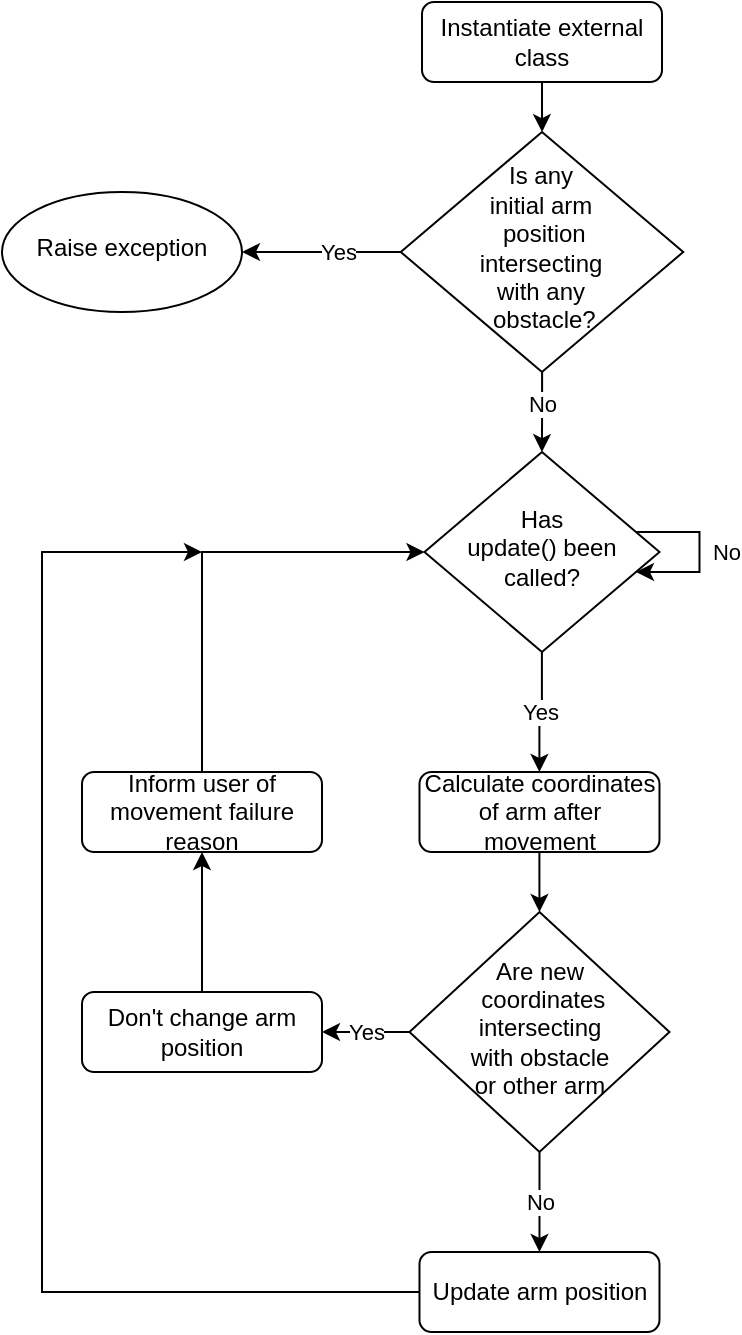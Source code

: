 <mxfile version="20.6.2" type="device"><diagram id="C5RBs43oDa-KdzZeNtuy" name="Page-1"><mxGraphModel dx="2249" dy="1931" grid="1" gridSize="10" guides="1" tooltips="1" connect="1" arrows="1" fold="1" page="1" pageScale="1" pageWidth="827" pageHeight="1169" math="0" shadow="0"><root><mxCell id="WIyWlLk6GJQsqaUBKTNV-0"/><mxCell id="WIyWlLk6GJQsqaUBKTNV-1" parent="WIyWlLk6GJQsqaUBKTNV-0"/><mxCell id="nUijAtok3eBtCH7RRJPz-9" value="" style="edgeStyle=orthogonalEdgeStyle;rounded=0;orthogonalLoop=1;jettySize=auto;html=1;" edge="1" parent="WIyWlLk6GJQsqaUBKTNV-1" source="WIyWlLk6GJQsqaUBKTNV-3" target="nUijAtok3eBtCH7RRJPz-8"><mxGeometry x="-0.023" y="-20" relative="1" as="geometry"><mxPoint x="20" y="20" as="offset"/></mxGeometry></mxCell><mxCell id="WIyWlLk6GJQsqaUBKTNV-3" value="Instantiate external class" style="rounded=1;whiteSpace=wrap;html=1;fontSize=12;glass=0;strokeWidth=1;shadow=0;" parent="WIyWlLk6GJQsqaUBKTNV-1" vertex="1"><mxGeometry x="160" y="-15" width="120" height="40" as="geometry"/></mxCell><mxCell id="nUijAtok3eBtCH7RRJPz-5" value="Yes" style="edgeStyle=orthogonalEdgeStyle;rounded=0;orthogonalLoop=1;jettySize=auto;html=1;" edge="1" parent="WIyWlLk6GJQsqaUBKTNV-1" source="WIyWlLk6GJQsqaUBKTNV-6" target="nUijAtok3eBtCH7RRJPz-21"><mxGeometry relative="1" as="geometry"><mxPoint x="220" y="370" as="targetPoint"/></mxGeometry></mxCell><mxCell id="WIyWlLk6GJQsqaUBKTNV-6" value="Has&lt;br&gt;update() been&lt;br&gt;called?" style="rhombus;whiteSpace=wrap;html=1;shadow=0;fontFamily=Helvetica;fontSize=12;align=center;strokeWidth=1;spacing=6;spacingTop=-4;" parent="WIyWlLk6GJQsqaUBKTNV-1" vertex="1"><mxGeometry x="161.24" y="210" width="117.5" height="100" as="geometry"/></mxCell><mxCell id="nUijAtok3eBtCH7RRJPz-6" value="No" style="edgeStyle=orthogonalEdgeStyle;rounded=0;orthogonalLoop=1;jettySize=auto;html=1;" edge="1" parent="WIyWlLk6GJQsqaUBKTNV-1" source="WIyWlLk6GJQsqaUBKTNV-10" target="WIyWlLk6GJQsqaUBKTNV-11"><mxGeometry relative="1" as="geometry"/></mxCell><mxCell id="nUijAtok3eBtCH7RRJPz-18" value="Yes" style="edgeStyle=orthogonalEdgeStyle;rounded=0;orthogonalLoop=1;jettySize=auto;html=1;" edge="1" parent="WIyWlLk6GJQsqaUBKTNV-1" source="WIyWlLk6GJQsqaUBKTNV-10" target="nUijAtok3eBtCH7RRJPz-17"><mxGeometry relative="1" as="geometry"/></mxCell><mxCell id="WIyWlLk6GJQsqaUBKTNV-10" value="Are new&lt;br&gt;&amp;nbsp;coordinates intersecting &lt;br&gt;with obstacle &lt;br&gt;or other arm" style="rhombus;whiteSpace=wrap;html=1;shadow=0;fontFamily=Helvetica;fontSize=12;align=center;strokeWidth=1;spacing=6;spacingTop=-4;" parent="WIyWlLk6GJQsqaUBKTNV-1" vertex="1"><mxGeometry x="153.74" y="440" width="130" height="120" as="geometry"/></mxCell><mxCell id="nUijAtok3eBtCH7RRJPz-30" style="edgeStyle=orthogonalEdgeStyle;rounded=0;orthogonalLoop=1;jettySize=auto;html=1;" edge="1" parent="WIyWlLk6GJQsqaUBKTNV-1" source="WIyWlLk6GJQsqaUBKTNV-11"><mxGeometry relative="1" as="geometry"><mxPoint x="50" y="260" as="targetPoint"/><Array as="points"><mxPoint x="-30" y="630"/><mxPoint x="-30" y="260"/></Array></mxGeometry></mxCell><mxCell id="WIyWlLk6GJQsqaUBKTNV-11" value="Update arm position" style="rounded=1;whiteSpace=wrap;html=1;fontSize=12;glass=0;strokeWidth=1;shadow=0;" parent="WIyWlLk6GJQsqaUBKTNV-1" vertex="1"><mxGeometry x="158.74" y="610" width="120" height="40" as="geometry"/></mxCell><mxCell id="nUijAtok3eBtCH7RRJPz-7" value="No" style="edgeStyle=orthogonalEdgeStyle;rounded=0;orthogonalLoop=1;jettySize=auto;html=1;" edge="1" parent="WIyWlLk6GJQsqaUBKTNV-1" source="WIyWlLk6GJQsqaUBKTNV-6" target="WIyWlLk6GJQsqaUBKTNV-6"><mxGeometry y="13" relative="1" as="geometry"><mxPoint as="offset"/></mxGeometry></mxCell><mxCell id="nUijAtok3eBtCH7RRJPz-12" value="Yes" style="edgeStyle=orthogonalEdgeStyle;rounded=0;orthogonalLoop=1;jettySize=auto;html=1;" edge="1" parent="WIyWlLk6GJQsqaUBKTNV-1" source="nUijAtok3eBtCH7RRJPz-8" target="nUijAtok3eBtCH7RRJPz-11"><mxGeometry x="-0.215" relative="1" as="geometry"><mxPoint as="offset"/></mxGeometry></mxCell><mxCell id="nUijAtok3eBtCH7RRJPz-14" value="No" style="edgeStyle=orthogonalEdgeStyle;rounded=0;orthogonalLoop=1;jettySize=auto;html=1;" edge="1" parent="WIyWlLk6GJQsqaUBKTNV-1" source="nUijAtok3eBtCH7RRJPz-8" target="WIyWlLk6GJQsqaUBKTNV-6"><mxGeometry x="-0.2" relative="1" as="geometry"><mxPoint as="offset"/></mxGeometry></mxCell><mxCell id="nUijAtok3eBtCH7RRJPz-8" value="Is any &lt;br&gt;initial arm&lt;br&gt;&amp;nbsp;position &lt;br&gt;intersecting &lt;br&gt;with any&lt;br&gt;&amp;nbsp;obstacle?" style="rhombus;whiteSpace=wrap;html=1;shadow=0;fontFamily=Helvetica;fontSize=12;align=center;strokeWidth=1;spacing=6;spacingTop=-4;" vertex="1" parent="WIyWlLk6GJQsqaUBKTNV-1"><mxGeometry x="149.37" y="50" width="141.25" height="120" as="geometry"/></mxCell><mxCell id="nUijAtok3eBtCH7RRJPz-11" value="Raise exception" style="ellipse;whiteSpace=wrap;html=1;shadow=0;strokeWidth=1;spacing=6;spacingTop=-4;" vertex="1" parent="WIyWlLk6GJQsqaUBKTNV-1"><mxGeometry x="-50" y="80" width="120" height="60" as="geometry"/></mxCell><mxCell id="nUijAtok3eBtCH7RRJPz-19" style="edgeStyle=orthogonalEdgeStyle;rounded=0;orthogonalLoop=1;jettySize=auto;html=1;entryX=0;entryY=0.5;entryDx=0;entryDy=0;startArrow=none;exitX=0.5;exitY=0;exitDx=0;exitDy=0;" edge="1" parent="WIyWlLk6GJQsqaUBKTNV-1" source="nUijAtok3eBtCH7RRJPz-24" target="WIyWlLk6GJQsqaUBKTNV-6"><mxGeometry relative="1" as="geometry"><Array as="points"><mxPoint x="50" y="260"/></Array></mxGeometry></mxCell><mxCell id="nUijAtok3eBtCH7RRJPz-27" value="" style="edgeStyle=orthogonalEdgeStyle;rounded=0;orthogonalLoop=1;jettySize=auto;html=1;" edge="1" parent="WIyWlLk6GJQsqaUBKTNV-1" source="nUijAtok3eBtCH7RRJPz-17" target="nUijAtok3eBtCH7RRJPz-24"><mxGeometry relative="1" as="geometry"/></mxCell><mxCell id="nUijAtok3eBtCH7RRJPz-17" value="Don't change arm position" style="rounded=1;whiteSpace=wrap;html=1;fontSize=12;glass=0;strokeWidth=1;shadow=0;" vertex="1" parent="WIyWlLk6GJQsqaUBKTNV-1"><mxGeometry x="-10" y="480" width="120" height="40" as="geometry"/></mxCell><mxCell id="nUijAtok3eBtCH7RRJPz-23" style="edgeStyle=orthogonalEdgeStyle;rounded=0;orthogonalLoop=1;jettySize=auto;html=1;entryX=0.5;entryY=0;entryDx=0;entryDy=0;" edge="1" parent="WIyWlLk6GJQsqaUBKTNV-1" source="nUijAtok3eBtCH7RRJPz-21" target="WIyWlLk6GJQsqaUBKTNV-10"><mxGeometry relative="1" as="geometry"/></mxCell><mxCell id="nUijAtok3eBtCH7RRJPz-21" value="Calculate coordinates of arm after movement" style="rounded=1;whiteSpace=wrap;html=1;fontSize=12;glass=0;strokeWidth=1;shadow=0;" vertex="1" parent="WIyWlLk6GJQsqaUBKTNV-1"><mxGeometry x="158.74" y="370" width="120" height="40" as="geometry"/></mxCell><mxCell id="nUijAtok3eBtCH7RRJPz-24" value="Inform user of movement failure reason" style="rounded=1;whiteSpace=wrap;html=1;fontSize=12;glass=0;strokeWidth=1;shadow=0;" vertex="1" parent="WIyWlLk6GJQsqaUBKTNV-1"><mxGeometry x="-10" y="370" width="120" height="40" as="geometry"/></mxCell></root></mxGraphModel></diagram></mxfile>